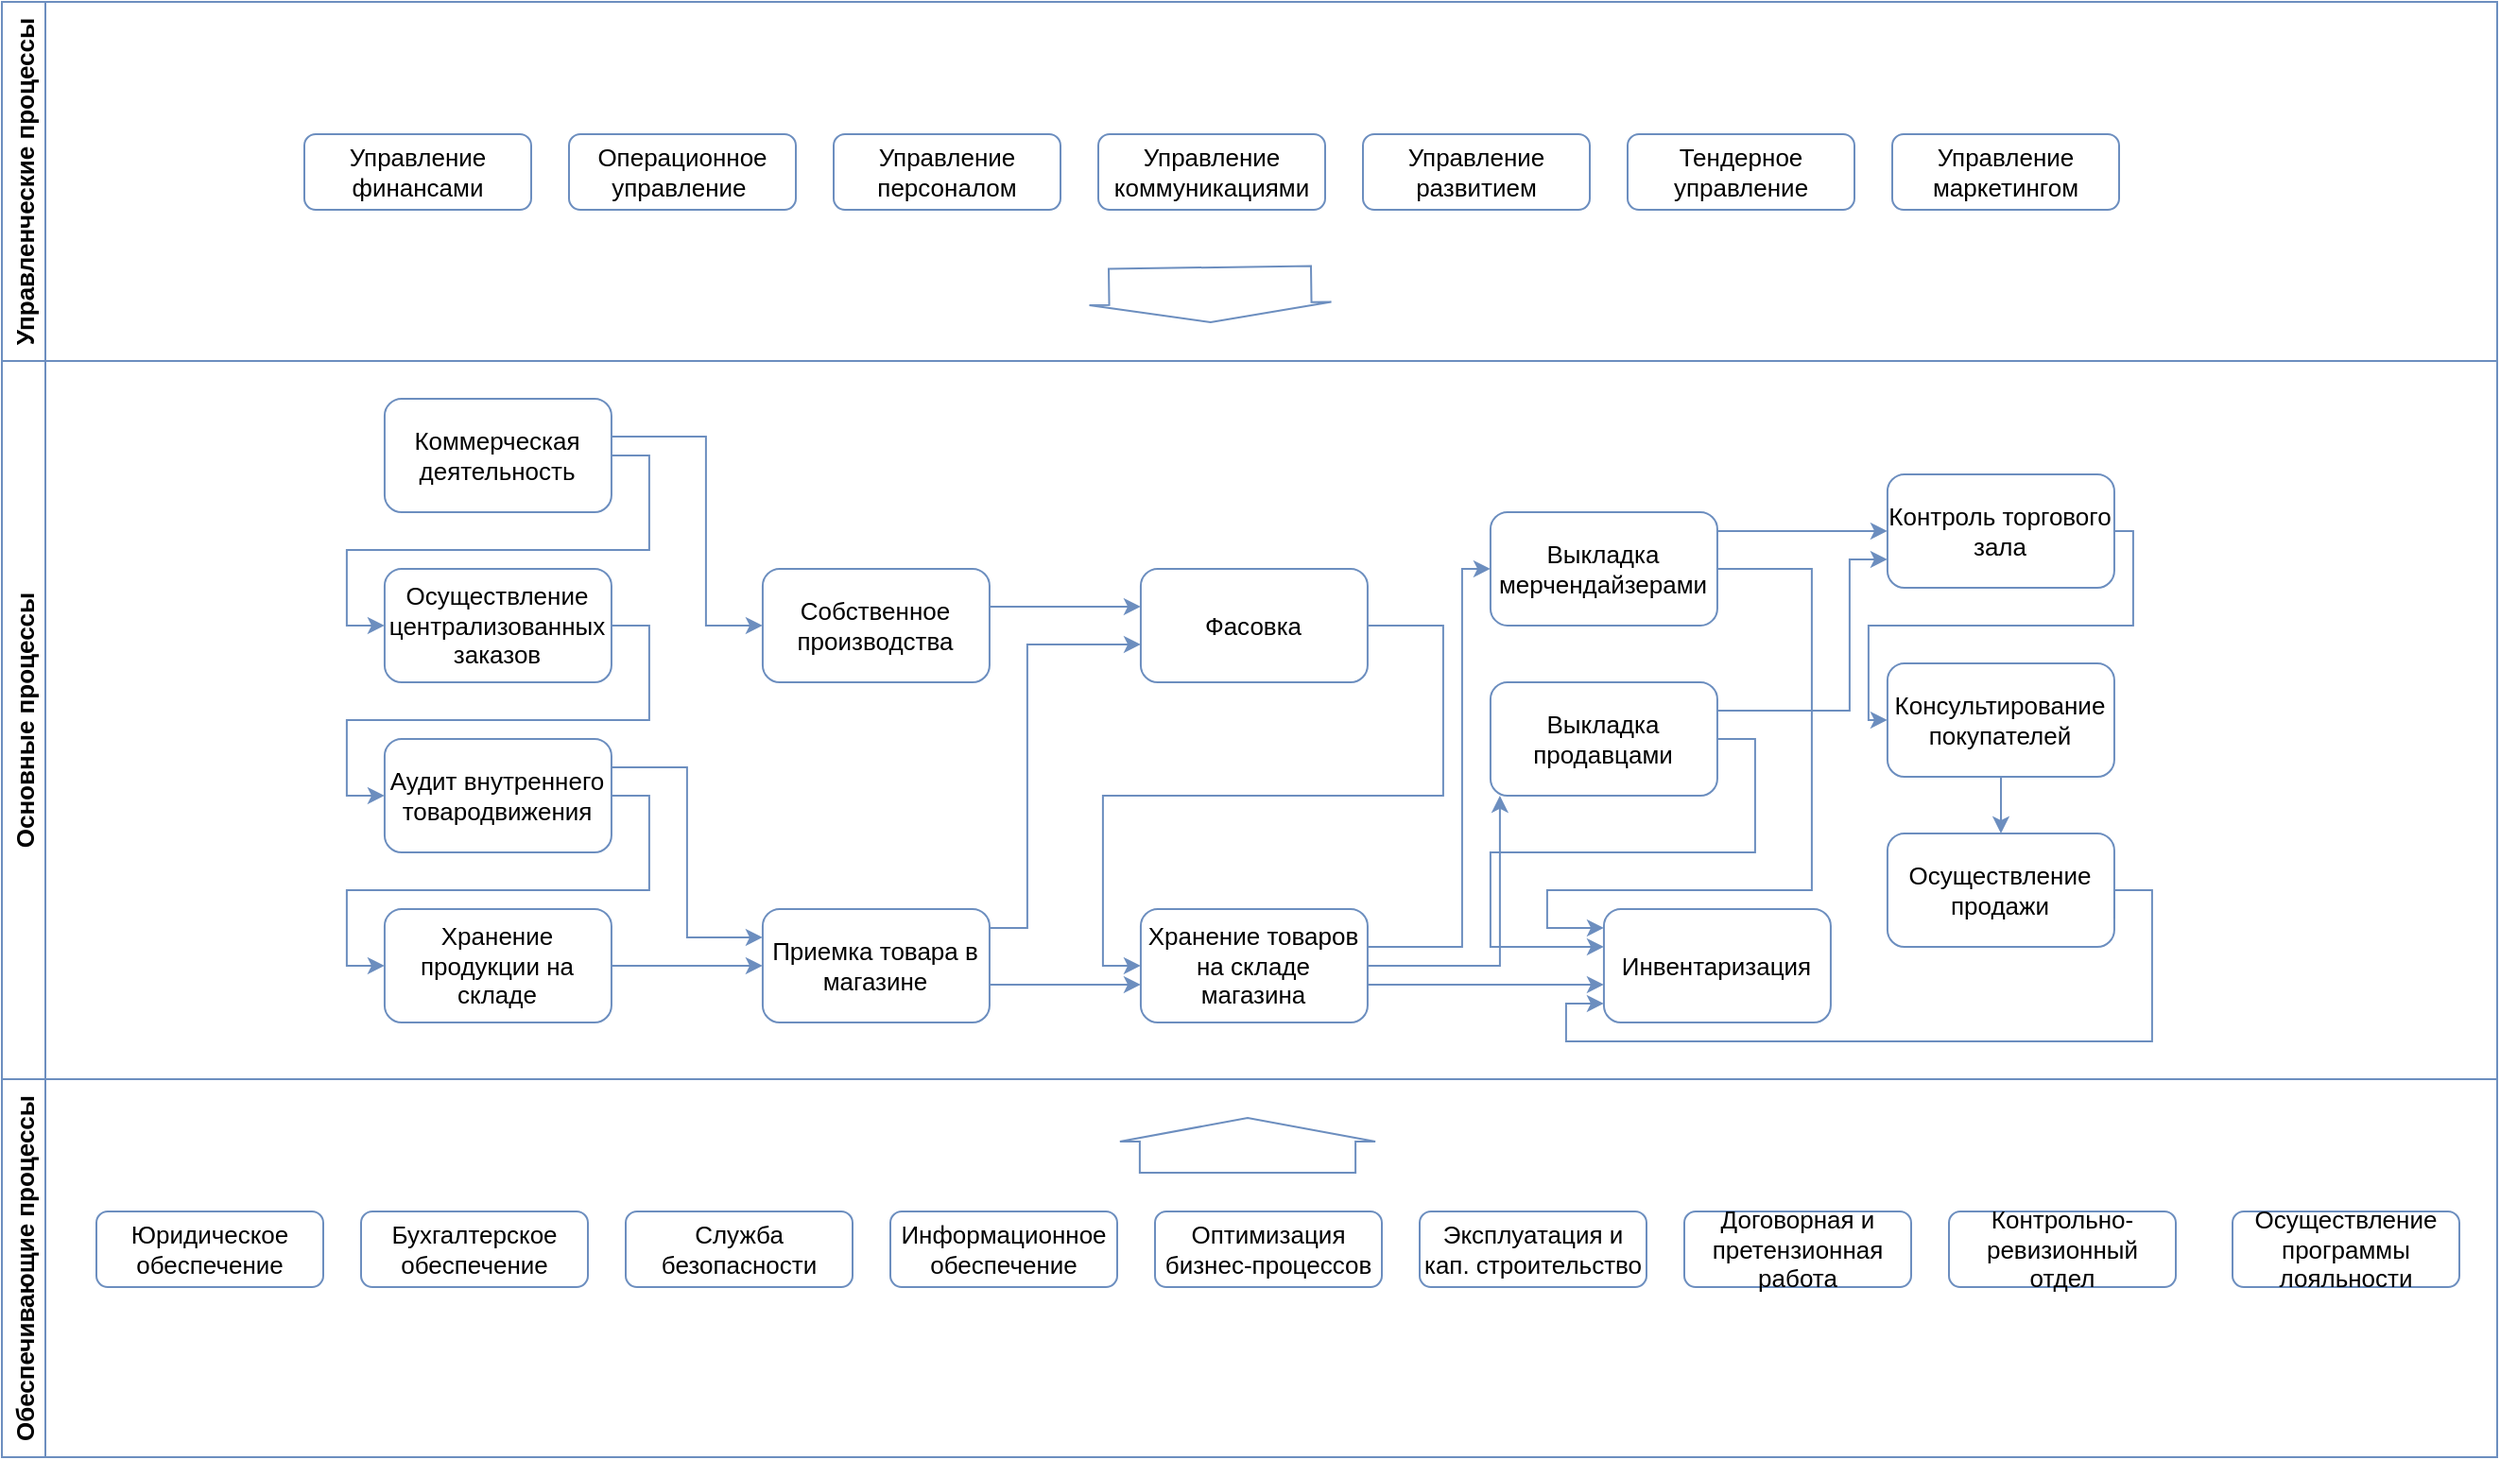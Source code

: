 <mxfile version="16.5.3" type="github">
  <diagram name="Page-1" id="0783ab3e-0a74-02c8-0abd-f7b4e66b4bec">
    <mxGraphModel dx="1391" dy="865" grid="1" gridSize="10" guides="1" tooltips="1" connect="1" arrows="1" fold="1" page="1" pageScale="1" pageWidth="850" pageHeight="1100" background="none" math="0" shadow="0">
      <root>
        <mxCell id="0" />
        <mxCell id="1" parent="0" />
        <mxCell id="Murxu_h09Z8k8i5KTdsd-1" value="Управленческие процессы" style="swimlane;horizontal=0;fontSize=13;strokeColor=#6C8EBF;" vertex="1" parent="1">
          <mxGeometry x="70" y="70" width="1320" height="190" as="geometry" />
        </mxCell>
        <mxCell id="Murxu_h09Z8k8i5KTdsd-5" value="Управление финансами" style="rounded=1;whiteSpace=wrap;html=1;fontSize=13;strokeColor=#6C8EBF;" vertex="1" parent="Murxu_h09Z8k8i5KTdsd-1">
          <mxGeometry x="160" y="70" width="120" height="40" as="geometry" />
        </mxCell>
        <mxCell id="Murxu_h09Z8k8i5KTdsd-6" value="Операционное управление&amp;nbsp;" style="rounded=1;whiteSpace=wrap;html=1;fontSize=13;strokeColor=#6C8EBF;" vertex="1" parent="Murxu_h09Z8k8i5KTdsd-1">
          <mxGeometry x="300" y="70" width="120" height="40" as="geometry" />
        </mxCell>
        <mxCell id="Murxu_h09Z8k8i5KTdsd-7" value="Управление персоналом" style="rounded=1;whiteSpace=wrap;html=1;fontSize=13;strokeColor=#6C8EBF;" vertex="1" parent="Murxu_h09Z8k8i5KTdsd-1">
          <mxGeometry x="440" y="70" width="120" height="40" as="geometry" />
        </mxCell>
        <mxCell id="Murxu_h09Z8k8i5KTdsd-8" value="Управление коммуникациями" style="rounded=1;whiteSpace=wrap;html=1;fontSize=13;strokeColor=#6C8EBF;" vertex="1" parent="Murxu_h09Z8k8i5KTdsd-1">
          <mxGeometry x="580" y="70" width="120" height="40" as="geometry" />
        </mxCell>
        <mxCell id="Murxu_h09Z8k8i5KTdsd-9" value="Управление развитием" style="rounded=1;whiteSpace=wrap;html=1;fontSize=13;strokeColor=#6C8EBF;" vertex="1" parent="Murxu_h09Z8k8i5KTdsd-1">
          <mxGeometry x="720" y="70" width="120" height="40" as="geometry" />
        </mxCell>
        <mxCell id="Murxu_h09Z8k8i5KTdsd-11" value="Тендерное управление" style="rounded=1;whiteSpace=wrap;html=1;fontSize=13;strokeColor=#6C8EBF;" vertex="1" parent="Murxu_h09Z8k8i5KTdsd-1">
          <mxGeometry x="860" y="70" width="120" height="40" as="geometry" />
        </mxCell>
        <mxCell id="Murxu_h09Z8k8i5KTdsd-12" value="Управление маркетингом" style="rounded=1;whiteSpace=wrap;html=1;fontSize=13;strokeColor=#6C8EBF;" vertex="1" parent="Murxu_h09Z8k8i5KTdsd-1">
          <mxGeometry x="1000" y="70" width="120" height="40" as="geometry" />
        </mxCell>
        <mxCell id="Murxu_h09Z8k8i5KTdsd-70" value="" style="shape=flexArrow;endArrow=classic;html=1;rounded=0;width=107;endSize=2.97;fontSize=13;strokeColor=#6C8EBF;" edge="1" parent="Murxu_h09Z8k8i5KTdsd-1">
          <mxGeometry width="50" height="50" relative="1" as="geometry">
            <mxPoint x="639" y="140" as="sourcePoint" />
            <mxPoint x="639.41" y="170" as="targetPoint" />
          </mxGeometry>
        </mxCell>
        <mxCell id="Murxu_h09Z8k8i5KTdsd-3" value="Основные процессы" style="swimlane;horizontal=0;fontSize=13;strokeColor=#6C8EBF;" vertex="1" parent="1">
          <mxGeometry x="70" y="260" width="1320" height="380" as="geometry" />
        </mxCell>
        <mxCell id="Murxu_h09Z8k8i5KTdsd-16" value="" style="edgeStyle=orthogonalEdgeStyle;rounded=0;orthogonalLoop=1;jettySize=auto;html=1;entryX=0;entryY=0.5;entryDx=0;entryDy=0;exitX=1;exitY=0.5;exitDx=0;exitDy=0;fontSize=13;strokeColor=#6C8EBF;" edge="1" parent="Murxu_h09Z8k8i5KTdsd-3" source="Murxu_h09Z8k8i5KTdsd-14" target="Murxu_h09Z8k8i5KTdsd-15">
          <mxGeometry relative="1" as="geometry">
            <Array as="points">
              <mxPoint x="342.47" y="49.97" />
              <mxPoint x="342.47" y="99.97" />
              <mxPoint x="182.47" y="99.97" />
              <mxPoint x="182.47" y="139.97" />
            </Array>
          </mxGeometry>
        </mxCell>
        <mxCell id="Murxu_h09Z8k8i5KTdsd-14" value="Коммерческая деятельность" style="rounded=1;whiteSpace=wrap;html=1;fontSize=13;strokeColor=#6C8EBF;" vertex="1" parent="Murxu_h09Z8k8i5KTdsd-3">
          <mxGeometry x="202.47" y="19.97" width="120" height="60" as="geometry" />
        </mxCell>
        <mxCell id="Murxu_h09Z8k8i5KTdsd-23" value="" style="edgeStyle=orthogonalEdgeStyle;rounded=0;orthogonalLoop=1;jettySize=auto;html=1;entryX=0;entryY=0.5;entryDx=0;entryDy=0;fontSize=13;strokeColor=#6C8EBF;" edge="1" parent="Murxu_h09Z8k8i5KTdsd-3" source="Murxu_h09Z8k8i5KTdsd-15" target="Murxu_h09Z8k8i5KTdsd-17">
          <mxGeometry relative="1" as="geometry">
            <mxPoint x="402.47" y="139.97" as="targetPoint" />
            <Array as="points">
              <mxPoint x="342.47" y="139.97" />
              <mxPoint x="342.47" y="189.97" />
              <mxPoint x="182.47" y="189.97" />
              <mxPoint x="182.47" y="229.97" />
            </Array>
          </mxGeometry>
        </mxCell>
        <mxCell id="Murxu_h09Z8k8i5KTdsd-15" value="Осуществление централизованных заказов" style="whiteSpace=wrap;html=1;rounded=1;fontSize=13;strokeColor=#6C8EBF;" vertex="1" parent="Murxu_h09Z8k8i5KTdsd-3">
          <mxGeometry x="202.47" y="109.97" width="120" height="60" as="geometry" />
        </mxCell>
        <mxCell id="Murxu_h09Z8k8i5KTdsd-20" value="" style="edgeStyle=orthogonalEdgeStyle;rounded=0;orthogonalLoop=1;jettySize=auto;html=1;entryX=0;entryY=0.5;entryDx=0;entryDy=0;exitX=1;exitY=0.5;exitDx=0;exitDy=0;fontSize=13;strokeColor=#6C8EBF;" edge="1" parent="Murxu_h09Z8k8i5KTdsd-3" source="Murxu_h09Z8k8i5KTdsd-17" target="Murxu_h09Z8k8i5KTdsd-19">
          <mxGeometry relative="1" as="geometry">
            <Array as="points">
              <mxPoint x="342.47" y="229.97" />
              <mxPoint x="342.47" y="279.97" />
              <mxPoint x="182.47" y="279.97" />
              <mxPoint x="182.47" y="319.97" />
            </Array>
          </mxGeometry>
        </mxCell>
        <mxCell id="Murxu_h09Z8k8i5KTdsd-27" value="" style="edgeStyle=orthogonalEdgeStyle;rounded=0;orthogonalLoop=1;jettySize=auto;html=1;exitX=1;exitY=0.25;exitDx=0;exitDy=0;entryX=0;entryY=0.25;entryDx=0;entryDy=0;fontSize=13;strokeColor=#6C8EBF;" edge="1" parent="Murxu_h09Z8k8i5KTdsd-3" source="Murxu_h09Z8k8i5KTdsd-17" target="Murxu_h09Z8k8i5KTdsd-24">
          <mxGeometry relative="1" as="geometry">
            <mxPoint x="402.47" y="229.97" as="targetPoint" />
            <Array as="points">
              <mxPoint x="362.47" y="214.97" />
              <mxPoint x="362.47" y="304.97" />
            </Array>
          </mxGeometry>
        </mxCell>
        <mxCell id="Murxu_h09Z8k8i5KTdsd-17" value="Аудит внутреннего товародвижения" style="whiteSpace=wrap;html=1;rounded=1;fontSize=13;strokeColor=#6C8EBF;" vertex="1" parent="Murxu_h09Z8k8i5KTdsd-3">
          <mxGeometry x="202.47" y="199.97" width="120" height="60" as="geometry" />
        </mxCell>
        <mxCell id="Murxu_h09Z8k8i5KTdsd-25" value="" style="edgeStyle=orthogonalEdgeStyle;rounded=0;orthogonalLoop=1;jettySize=auto;html=1;fontSize=13;strokeColor=#6C8EBF;" edge="1" parent="Murxu_h09Z8k8i5KTdsd-3" source="Murxu_h09Z8k8i5KTdsd-19" target="Murxu_h09Z8k8i5KTdsd-24">
          <mxGeometry relative="1" as="geometry" />
        </mxCell>
        <mxCell id="Murxu_h09Z8k8i5KTdsd-19" value="Хранение продукции на складе" style="whiteSpace=wrap;html=1;rounded=1;fontSize=13;strokeColor=#6C8EBF;" vertex="1" parent="Murxu_h09Z8k8i5KTdsd-3">
          <mxGeometry x="202.47" y="289.97" width="120" height="60" as="geometry" />
        </mxCell>
        <mxCell id="Murxu_h09Z8k8i5KTdsd-24" value="Приемка товара в магазине" style="whiteSpace=wrap;html=1;rounded=1;fontSize=13;strokeColor=#6C8EBF;" vertex="1" parent="Murxu_h09Z8k8i5KTdsd-3">
          <mxGeometry x="402.47" y="289.97" width="120" height="60" as="geometry" />
        </mxCell>
        <mxCell id="Murxu_h09Z8k8i5KTdsd-28" value="Собственное производства" style="whiteSpace=wrap;html=1;rounded=1;fontSize=13;strokeColor=#6C8EBF;" vertex="1" parent="Murxu_h09Z8k8i5KTdsd-3">
          <mxGeometry x="402.47" y="109.97" width="120" height="60" as="geometry" />
        </mxCell>
        <mxCell id="Murxu_h09Z8k8i5KTdsd-29" value="" style="edgeStyle=orthogonalEdgeStyle;rounded=0;orthogonalLoop=1;jettySize=auto;html=1;fontSize=13;strokeColor=#6C8EBF;" edge="1" parent="Murxu_h09Z8k8i5KTdsd-3" source="Murxu_h09Z8k8i5KTdsd-14" target="Murxu_h09Z8k8i5KTdsd-28">
          <mxGeometry relative="1" as="geometry">
            <Array as="points">
              <mxPoint x="372.47" y="39.97" />
              <mxPoint x="372.47" y="139.97" />
            </Array>
          </mxGeometry>
        </mxCell>
        <mxCell id="Murxu_h09Z8k8i5KTdsd-30" value="Фасовка" style="whiteSpace=wrap;html=1;rounded=1;fontSize=13;strokeColor=#6C8EBF;" vertex="1" parent="Murxu_h09Z8k8i5KTdsd-3">
          <mxGeometry x="602.47" y="109.97" width="120" height="60" as="geometry" />
        </mxCell>
        <mxCell id="Murxu_h09Z8k8i5KTdsd-31" value="" style="edgeStyle=orthogonalEdgeStyle;rounded=0;orthogonalLoop=1;jettySize=auto;html=1;fontSize=13;strokeColor=#6C8EBF;" edge="1" parent="Murxu_h09Z8k8i5KTdsd-3" source="Murxu_h09Z8k8i5KTdsd-28" target="Murxu_h09Z8k8i5KTdsd-30">
          <mxGeometry relative="1" as="geometry">
            <Array as="points">
              <mxPoint x="562.47" y="129.97" />
              <mxPoint x="562.47" y="129.97" />
            </Array>
          </mxGeometry>
        </mxCell>
        <mxCell id="Murxu_h09Z8k8i5KTdsd-33" value="" style="edgeStyle=orthogonalEdgeStyle;rounded=0;orthogonalLoop=1;jettySize=auto;html=1;fontSize=13;strokeColor=#6C8EBF;" edge="1" parent="Murxu_h09Z8k8i5KTdsd-3" source="Murxu_h09Z8k8i5KTdsd-24">
          <mxGeometry relative="1" as="geometry">
            <mxPoint x="602.47" y="149.97" as="targetPoint" />
            <Array as="points">
              <mxPoint x="542.47" y="299.97" />
              <mxPoint x="542.47" y="149.97" />
              <mxPoint x="602.47" y="149.97" />
            </Array>
          </mxGeometry>
        </mxCell>
        <mxCell id="Murxu_h09Z8k8i5KTdsd-38" value="Инвентаризация" style="whiteSpace=wrap;html=1;rounded=1;fontSize=13;strokeColor=#6C8EBF;" vertex="1" parent="Murxu_h09Z8k8i5KTdsd-3">
          <mxGeometry x="847.47" y="289.97" width="120" height="60" as="geometry" />
        </mxCell>
        <mxCell id="Murxu_h09Z8k8i5KTdsd-53" value="" style="edgeStyle=orthogonalEdgeStyle;rounded=0;orthogonalLoop=1;jettySize=auto;html=1;exitX=1;exitY=0.25;exitDx=0;exitDy=0;entryX=0;entryY=0.75;entryDx=0;entryDy=0;fontSize=13;strokeColor=#6C8EBF;" edge="1" parent="Murxu_h09Z8k8i5KTdsd-3" source="Murxu_h09Z8k8i5KTdsd-40" target="Murxu_h09Z8k8i5KTdsd-50">
          <mxGeometry relative="1" as="geometry">
            <mxPoint x="987.47" y="199.97" as="targetPoint" />
            <Array as="points">
              <mxPoint x="977.47" y="184.97" />
              <mxPoint x="977.47" y="104.97" />
            </Array>
          </mxGeometry>
        </mxCell>
        <mxCell id="Murxu_h09Z8k8i5KTdsd-40" value="Выкладка продавцами" style="whiteSpace=wrap;html=1;rounded=1;fontSize=13;strokeColor=#6C8EBF;" vertex="1" parent="Murxu_h09Z8k8i5KTdsd-3">
          <mxGeometry x="787.47" y="169.97" width="120" height="60" as="geometry" />
        </mxCell>
        <mxCell id="Murxu_h09Z8k8i5KTdsd-42" value="Выкладка мерчендайзерами" style="whiteSpace=wrap;html=1;rounded=1;fontSize=13;strokeColor=#6C8EBF;" vertex="1" parent="Murxu_h09Z8k8i5KTdsd-3">
          <mxGeometry x="787.47" y="79.97" width="120" height="60" as="geometry" />
        </mxCell>
        <mxCell id="Murxu_h09Z8k8i5KTdsd-45" value="" style="edgeStyle=orthogonalEdgeStyle;rounded=0;orthogonalLoop=1;jettySize=auto;html=1;exitX=1;exitY=0.5;exitDx=0;exitDy=0;fontSize=13;strokeColor=#6C8EBF;" edge="1" parent="Murxu_h09Z8k8i5KTdsd-3" source="Murxu_h09Z8k8i5KTdsd-42">
          <mxGeometry relative="1" as="geometry">
            <mxPoint x="847.47" y="299.97" as="targetPoint" />
            <Array as="points">
              <mxPoint x="957.47" y="109.97" />
              <mxPoint x="957.47" y="279.97" />
              <mxPoint x="817.47" y="279.97" />
              <mxPoint x="817.47" y="299.97" />
              <mxPoint x="847.47" y="299.97" />
            </Array>
          </mxGeometry>
        </mxCell>
        <mxCell id="Murxu_h09Z8k8i5KTdsd-47" value="" style="edgeStyle=orthogonalEdgeStyle;rounded=0;orthogonalLoop=1;jettySize=auto;html=1;exitX=1;exitY=0.5;exitDx=0;exitDy=0;fontSize=13;strokeColor=#6C8EBF;" edge="1" parent="Murxu_h09Z8k8i5KTdsd-3" source="Murxu_h09Z8k8i5KTdsd-40">
          <mxGeometry relative="1" as="geometry">
            <mxPoint x="847.47" y="309.97" as="targetPoint" />
            <Array as="points">
              <mxPoint x="927.47" y="199.97" />
              <mxPoint x="927.47" y="259.97" />
              <mxPoint x="787.47" y="259.97" />
              <mxPoint x="787.47" y="309.97" />
              <mxPoint x="847.47" y="309.97" />
            </Array>
          </mxGeometry>
        </mxCell>
        <mxCell id="Murxu_h09Z8k8i5KTdsd-50" value="Контроль торгового зала" style="whiteSpace=wrap;html=1;rounded=1;fontSize=13;strokeColor=#6C8EBF;" vertex="1" parent="Murxu_h09Z8k8i5KTdsd-3">
          <mxGeometry x="997.47" y="59.97" width="120" height="60" as="geometry" />
        </mxCell>
        <mxCell id="Murxu_h09Z8k8i5KTdsd-51" value="" style="edgeStyle=orthogonalEdgeStyle;rounded=0;orthogonalLoop=1;jettySize=auto;html=1;fontSize=13;strokeColor=#6C8EBF;" edge="1" parent="Murxu_h09Z8k8i5KTdsd-3" source="Murxu_h09Z8k8i5KTdsd-42" target="Murxu_h09Z8k8i5KTdsd-50">
          <mxGeometry relative="1" as="geometry">
            <Array as="points">
              <mxPoint x="927.47" y="89.97" />
              <mxPoint x="927.47" y="89.97" />
            </Array>
          </mxGeometry>
        </mxCell>
        <mxCell id="Murxu_h09Z8k8i5KTdsd-54" value="Консультирование покупателей" style="whiteSpace=wrap;html=1;rounded=1;fontSize=13;strokeColor=#6C8EBF;" vertex="1" parent="Murxu_h09Z8k8i5KTdsd-3">
          <mxGeometry x="997.47" y="159.97" width="120" height="60" as="geometry" />
        </mxCell>
        <mxCell id="Murxu_h09Z8k8i5KTdsd-55" value="" style="edgeStyle=orthogonalEdgeStyle;rounded=0;orthogonalLoop=1;jettySize=auto;html=1;exitX=1;exitY=0.5;exitDx=0;exitDy=0;entryX=0;entryY=0.5;entryDx=0;entryDy=0;fontSize=13;strokeColor=#6C8EBF;" edge="1" parent="Murxu_h09Z8k8i5KTdsd-3" source="Murxu_h09Z8k8i5KTdsd-50" target="Murxu_h09Z8k8i5KTdsd-54">
          <mxGeometry relative="1" as="geometry">
            <Array as="points">
              <mxPoint x="1127.47" y="89.97" />
              <mxPoint x="1127.47" y="139.97" />
              <mxPoint x="987.47" y="139.97" />
              <mxPoint x="987.47" y="189.97" />
            </Array>
          </mxGeometry>
        </mxCell>
        <mxCell id="Murxu_h09Z8k8i5KTdsd-56" value="Осуществление продажи" style="whiteSpace=wrap;html=1;rounded=1;fontSize=13;strokeColor=#6C8EBF;" vertex="1" parent="Murxu_h09Z8k8i5KTdsd-3">
          <mxGeometry x="997.47" y="249.97" width="120" height="60" as="geometry" />
        </mxCell>
        <mxCell id="Murxu_h09Z8k8i5KTdsd-57" value="" style="edgeStyle=orthogonalEdgeStyle;rounded=0;orthogonalLoop=1;jettySize=auto;html=1;fontSize=13;strokeColor=#6C8EBF;" edge="1" parent="Murxu_h09Z8k8i5KTdsd-3" source="Murxu_h09Z8k8i5KTdsd-54" target="Murxu_h09Z8k8i5KTdsd-56">
          <mxGeometry relative="1" as="geometry" />
        </mxCell>
        <mxCell id="Murxu_h09Z8k8i5KTdsd-59" value="" style="edgeStyle=orthogonalEdgeStyle;rounded=0;orthogonalLoop=1;jettySize=auto;html=1;exitX=1;exitY=0.75;exitDx=0;exitDy=0;fontSize=13;strokeColor=#6C8EBF;" edge="1" parent="Murxu_h09Z8k8i5KTdsd-3" source="Murxu_h09Z8k8i5KTdsd-56">
          <mxGeometry relative="1" as="geometry">
            <mxPoint x="847.47" y="339.97" as="targetPoint" />
            <Array as="points">
              <mxPoint x="1117.47" y="279.97" />
              <mxPoint x="1137.47" y="279.97" />
              <mxPoint x="1137.47" y="359.97" />
              <mxPoint x="827.47" y="359.97" />
              <mxPoint x="827.47" y="339.97" />
            </Array>
          </mxGeometry>
        </mxCell>
        <mxCell id="Murxu_h09Z8k8i5KTdsd-39" value="" style="edgeStyle=orthogonalEdgeStyle;rounded=0;orthogonalLoop=1;jettySize=auto;html=1;fontSize=13;strokeColor=#6C8EBF;" edge="1" parent="1" source="Murxu_h09Z8k8i5KTdsd-34" target="Murxu_h09Z8k8i5KTdsd-38">
          <mxGeometry relative="1" as="geometry">
            <Array as="points">
              <mxPoint x="912.47" y="589.97" />
              <mxPoint x="912.47" y="589.97" />
            </Array>
          </mxGeometry>
        </mxCell>
        <mxCell id="Murxu_h09Z8k8i5KTdsd-41" value="" style="edgeStyle=orthogonalEdgeStyle;rounded=0;orthogonalLoop=1;jettySize=auto;html=1;fontSize=13;strokeColor=#6C8EBF;" edge="1" parent="1" source="Murxu_h09Z8k8i5KTdsd-34" target="Murxu_h09Z8k8i5KTdsd-40">
          <mxGeometry relative="1" as="geometry">
            <Array as="points">
              <mxPoint x="862.47" y="579.97" />
              <mxPoint x="862.47" y="459.97" />
            </Array>
          </mxGeometry>
        </mxCell>
        <mxCell id="Murxu_h09Z8k8i5KTdsd-43" value="" style="edgeStyle=orthogonalEdgeStyle;rounded=0;orthogonalLoop=1;jettySize=auto;html=1;fontSize=13;strokeColor=#6C8EBF;" edge="1" parent="1" source="Murxu_h09Z8k8i5KTdsd-34" target="Murxu_h09Z8k8i5KTdsd-42">
          <mxGeometry relative="1" as="geometry">
            <Array as="points">
              <mxPoint x="842.47" y="569.97" />
              <mxPoint x="842.47" y="369.97" />
            </Array>
          </mxGeometry>
        </mxCell>
        <mxCell id="Murxu_h09Z8k8i5KTdsd-34" value="Хранение товаров на складе магазина" style="whiteSpace=wrap;html=1;rounded=1;fontSize=13;strokeColor=#6C8EBF;" vertex="1" parent="1">
          <mxGeometry x="672.47" y="549.97" width="120" height="60" as="geometry" />
        </mxCell>
        <mxCell id="Murxu_h09Z8k8i5KTdsd-35" value="" style="edgeStyle=orthogonalEdgeStyle;rounded=0;orthogonalLoop=1;jettySize=auto;html=1;fontSize=13;strokeColor=#6C8EBF;" edge="1" parent="1" source="Murxu_h09Z8k8i5KTdsd-24" target="Murxu_h09Z8k8i5KTdsd-34">
          <mxGeometry relative="1" as="geometry">
            <Array as="points">
              <mxPoint x="622.47" y="589.97" />
              <mxPoint x="622.47" y="589.97" />
            </Array>
          </mxGeometry>
        </mxCell>
        <mxCell id="Murxu_h09Z8k8i5KTdsd-49" value="" style="edgeStyle=orthogonalEdgeStyle;rounded=0;orthogonalLoop=1;jettySize=auto;html=1;entryX=0;entryY=0.5;entryDx=0;entryDy=0;exitX=1;exitY=0.5;exitDx=0;exitDy=0;fontSize=13;strokeColor=#6C8EBF;" edge="1" parent="1" source="Murxu_h09Z8k8i5KTdsd-30" target="Murxu_h09Z8k8i5KTdsd-34">
          <mxGeometry relative="1" as="geometry">
            <mxPoint x="897.47" y="399.97" as="targetPoint" />
            <Array as="points">
              <mxPoint x="832.47" y="399.97" />
              <mxPoint x="832.47" y="489.97" />
              <mxPoint x="652.47" y="489.97" />
              <mxPoint x="652.47" y="579.97" />
            </Array>
          </mxGeometry>
        </mxCell>
        <mxCell id="Murxu_h09Z8k8i5KTdsd-60" value="Обеспечивающие процессы" style="swimlane;horizontal=0;fontSize=13;strokeColor=#6C8EBF;" vertex="1" parent="1">
          <mxGeometry x="70" y="640" width="1320" height="200" as="geometry" />
        </mxCell>
        <mxCell id="Murxu_h09Z8k8i5KTdsd-61" value="Юридическое обеспечение" style="rounded=1;whiteSpace=wrap;html=1;fontSize=13;strokeColor=#6C8EBF;" vertex="1" parent="Murxu_h09Z8k8i5KTdsd-60">
          <mxGeometry x="50" y="70" width="120" height="40" as="geometry" />
        </mxCell>
        <mxCell id="Murxu_h09Z8k8i5KTdsd-62" value="Бухгалтерское обеспечение" style="rounded=1;whiteSpace=wrap;html=1;fontSize=13;strokeColor=#6C8EBF;" vertex="1" parent="Murxu_h09Z8k8i5KTdsd-60">
          <mxGeometry x="190" y="70" width="120" height="40" as="geometry" />
        </mxCell>
        <mxCell id="Murxu_h09Z8k8i5KTdsd-63" value="Служба безопасности" style="rounded=1;whiteSpace=wrap;html=1;fontSize=13;strokeColor=#6C8EBF;" vertex="1" parent="Murxu_h09Z8k8i5KTdsd-60">
          <mxGeometry x="330" y="70" width="120" height="40" as="geometry" />
        </mxCell>
        <mxCell id="Murxu_h09Z8k8i5KTdsd-64" value="Информационное обеспечение" style="rounded=1;whiteSpace=wrap;html=1;fontSize=13;strokeColor=#6C8EBF;" vertex="1" parent="Murxu_h09Z8k8i5KTdsd-60">
          <mxGeometry x="470" y="70" width="120" height="40" as="geometry" />
        </mxCell>
        <mxCell id="Murxu_h09Z8k8i5KTdsd-65" value="Оптимизация бизнес-процессов" style="rounded=1;whiteSpace=wrap;html=1;fontSize=13;strokeColor=#6C8EBF;" vertex="1" parent="Murxu_h09Z8k8i5KTdsd-60">
          <mxGeometry x="610" y="70" width="120" height="40" as="geometry" />
        </mxCell>
        <mxCell id="Murxu_h09Z8k8i5KTdsd-66" value="Эксплуатация и кап. строительство" style="rounded=1;whiteSpace=wrap;html=1;fontSize=13;strokeColor=#6C8EBF;" vertex="1" parent="Murxu_h09Z8k8i5KTdsd-60">
          <mxGeometry x="750" y="70" width="120" height="40" as="geometry" />
        </mxCell>
        <mxCell id="Murxu_h09Z8k8i5KTdsd-67" value="Договорная и претензионная работа" style="rounded=1;whiteSpace=wrap;html=1;fontSize=13;strokeColor=#6C8EBF;" vertex="1" parent="Murxu_h09Z8k8i5KTdsd-60">
          <mxGeometry x="890" y="70" width="120" height="40" as="geometry" />
        </mxCell>
        <mxCell id="Murxu_h09Z8k8i5KTdsd-68" value="Контрольно-ревизионный отдел" style="rounded=1;whiteSpace=wrap;html=1;fontSize=13;strokeColor=#6C8EBF;" vertex="1" parent="Murxu_h09Z8k8i5KTdsd-60">
          <mxGeometry x="1030" y="70" width="120" height="40" as="geometry" />
        </mxCell>
        <mxCell id="Murxu_h09Z8k8i5KTdsd-69" value="Осуществление программы лояльности" style="rounded=1;whiteSpace=wrap;html=1;fontSize=13;strokeColor=#6C8EBF;" vertex="1" parent="Murxu_h09Z8k8i5KTdsd-60">
          <mxGeometry x="1180" y="70" width="120" height="40" as="geometry" />
        </mxCell>
        <mxCell id="Murxu_h09Z8k8i5KTdsd-73" value="" style="shape=flexArrow;endArrow=classic;html=1;rounded=0;fontSize=13;strokeColor=#6C8EBF;width=114.118;endSize=3.824;" edge="1" parent="Murxu_h09Z8k8i5KTdsd-60">
          <mxGeometry width="50" height="50" relative="1" as="geometry">
            <mxPoint x="659" y="50" as="sourcePoint" />
            <mxPoint x="659" y="20" as="targetPoint" />
          </mxGeometry>
        </mxCell>
      </root>
    </mxGraphModel>
  </diagram>
</mxfile>
